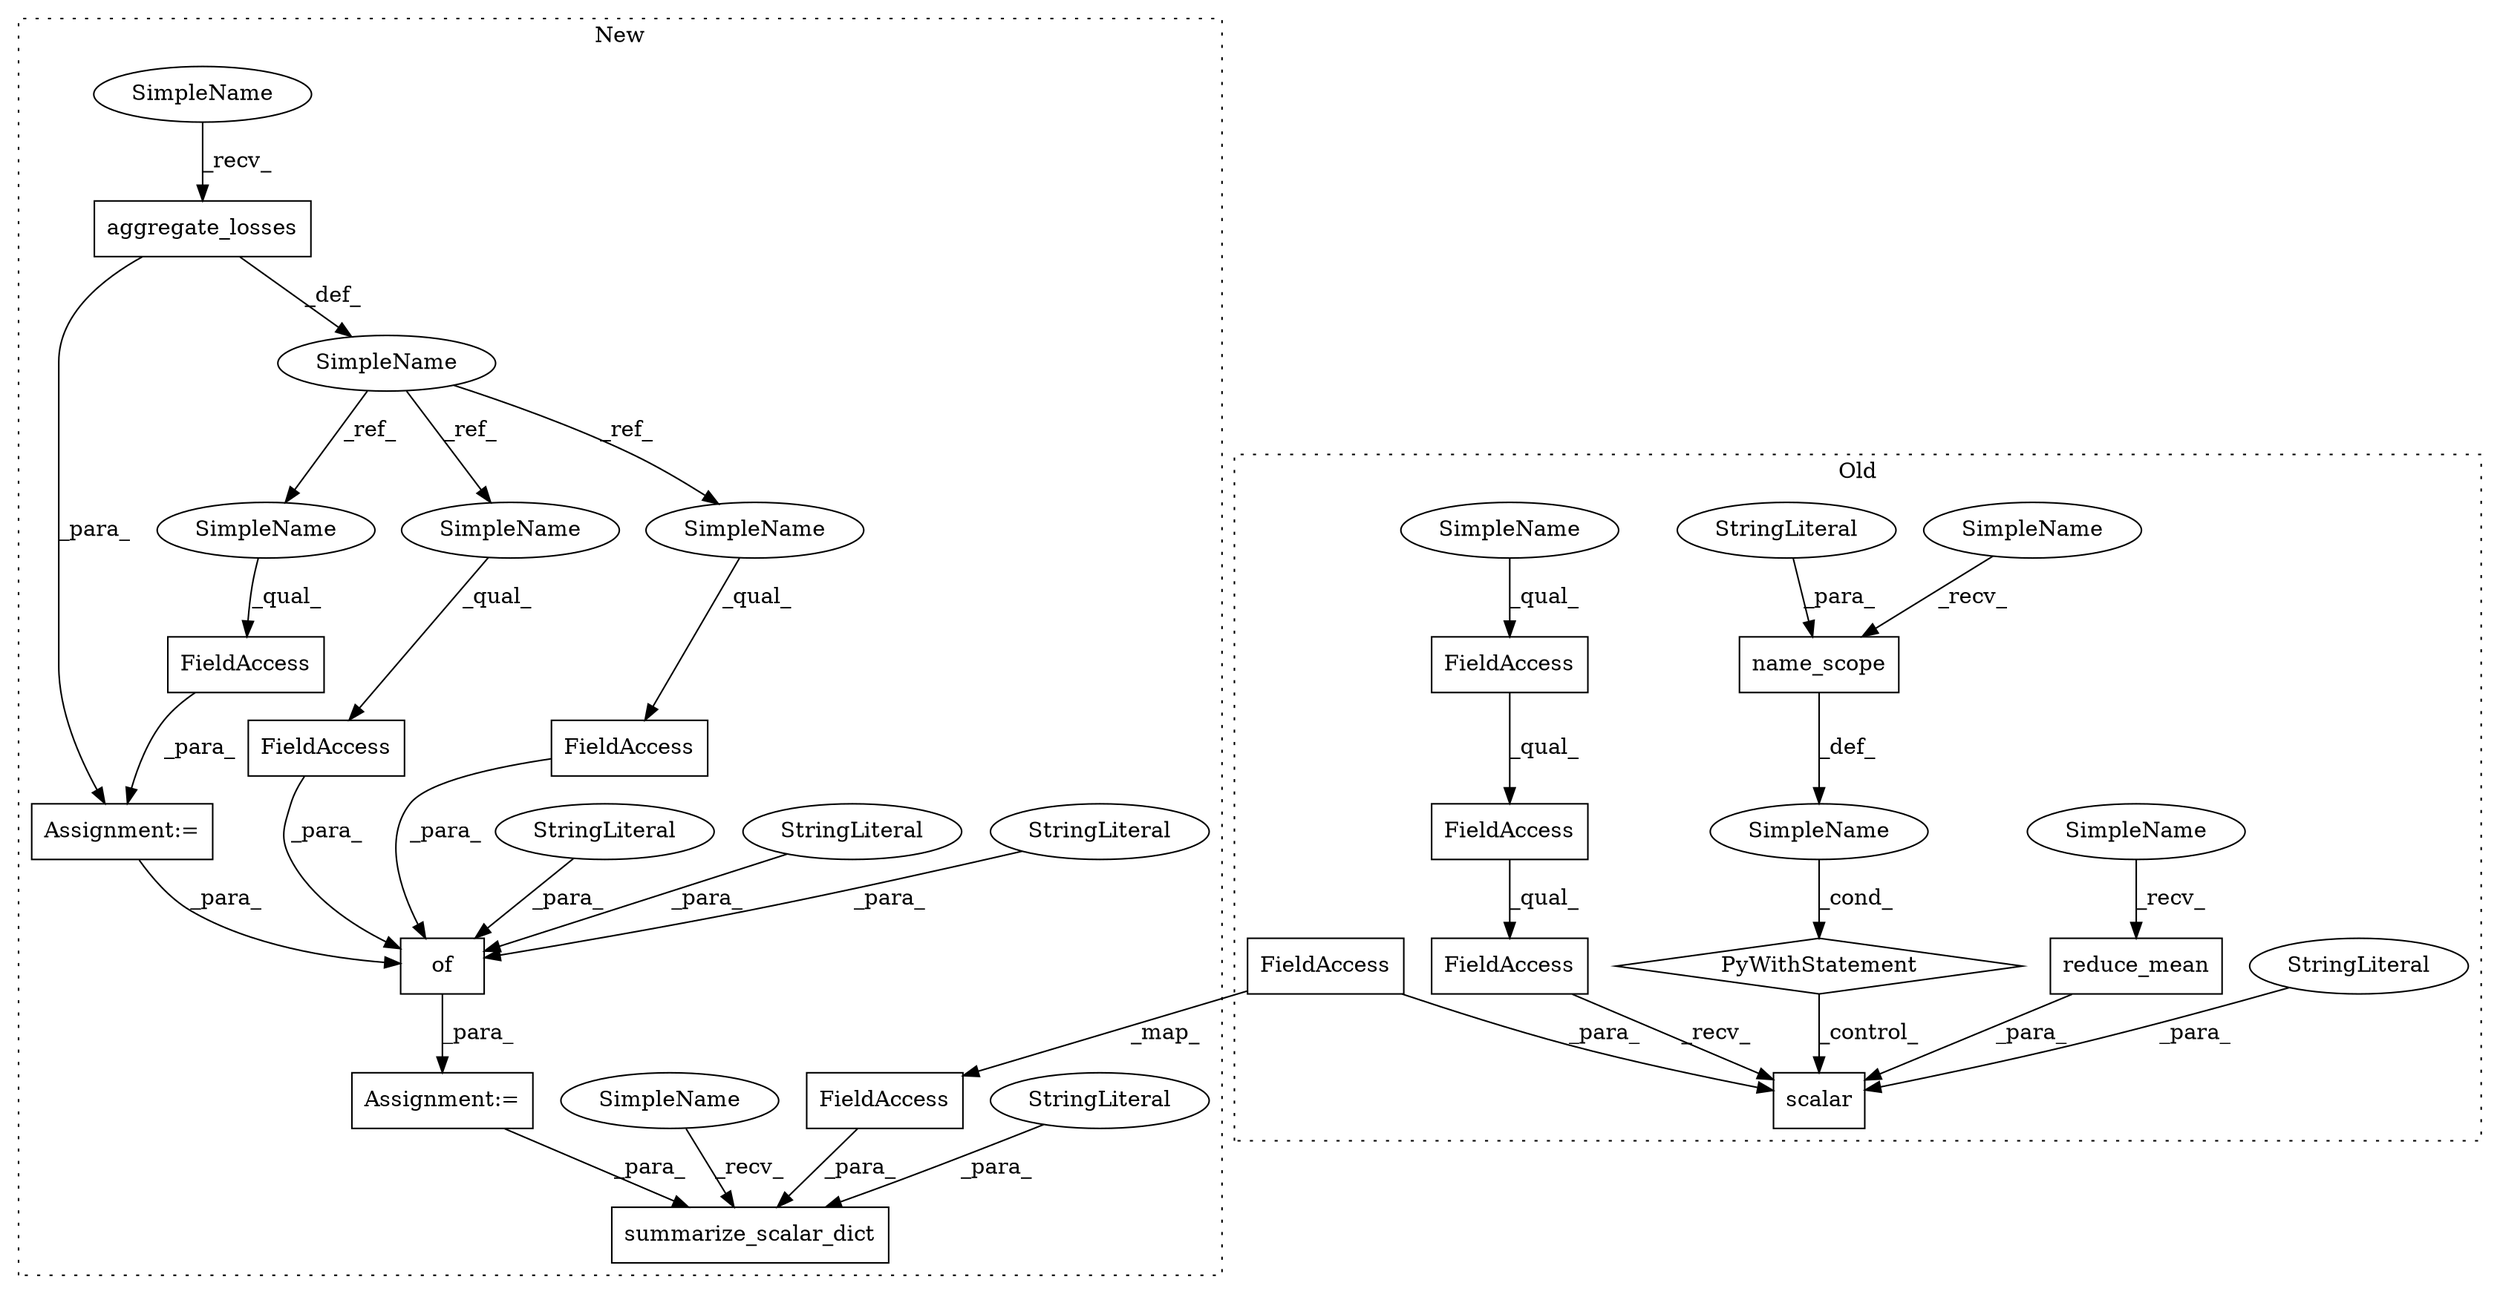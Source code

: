 digraph G {
subgraph cluster0 {
1 [label="reduce_mean" a="32" s="4852,4869" l="12,1" shape="box"];
4 [label="FieldAccess" a="22" s="4932" l="17" shape="box"];
8 [label="name_scope" a="32" s="4899,4919" l="11,1" shape="box"];
9 [label="PyWithStatement" a="104" s="4878,4920" l="10,2" shape="diamond"];
10 [label="SimpleName" a="42" s="" l="" shape="ellipse"];
11 [label="scalar" a="32" s="4961,5003" l="7,1" shape="box"];
12 [label="StringLiteral" a="45" s="4968" l="6" shape="ellipse"];
13 [label="StringLiteral" a="45" s="4910" l="9" shape="ellipse"];
15 [label="FieldAccess" a="22" s="4932" l="28" shape="box"];
19 [label="FieldAccess" a="22" s="4932" l="20" shape="box"];
25 [label="FieldAccess" a="22" s="4980" l="23" shape="box"];
26 [label="SimpleName" a="42" s="4841" l="10" shape="ellipse"];
27 [label="SimpleName" a="42" s="4888" l="10" shape="ellipse"];
28 [label="SimpleName" a="42" s="4932" l="10" shape="ellipse"];
label = "Old";
style="dotted";
}
subgraph cluster1 {
2 [label="of" a="32" s="4974,5060" l="3,1" shape="box"];
3 [label="StringLiteral" a="45" s="5002" l="10" shape="ellipse"];
5 [label="aggregate_losses" a="32" s="4852,4911" l="17,1" shape="box"];
6 [label="StringLiteral" a="45" s="4977" l="6" shape="ellipse"];
7 [label="StringLiteral" a="45" s="5037" l="12" shape="ellipse"];
14 [label="summarize_scalar_dict" a="32" s="5076,5143" l="22,1" shape="box"];
16 [label="FieldAccess" a="22" s="4984" l="17" shape="box"];
17 [label="SimpleName" a="42" s="4836" l="8" shape="ellipse"];
18 [label="FieldAccess" a="22" s="5013" l="23" shape="box"];
20 [label="FieldAccess" a="22" s="4931" l="19" shape="box"];
21 [label="Assignment:=" a="7" s="4969" l="1" shape="box"];
22 [label="Assignment:=" a="7" s="4930" l="1" shape="box"];
23 [label="StringLiteral" a="45" s="5134" l="9" shape="ellipse"];
24 [label="FieldAccess" a="22" s="5110" l="23" shape="box"];
29 [label="SimpleName" a="42" s="5069" l="6" shape="ellipse"];
30 [label="SimpleName" a="42" s="4845" l="6" shape="ellipse"];
31 [label="SimpleName" a="42" s="5013" l="8" shape="ellipse"];
32 [label="SimpleName" a="42" s="4931" l="8" shape="ellipse"];
33 [label="SimpleName" a="42" s="4984" l="8" shape="ellipse"];
label = "New";
style="dotted";
}
1 -> 11 [label="_para_"];
2 -> 21 [label="_para_"];
3 -> 2 [label="_para_"];
4 -> 19 [label="_qual_"];
5 -> 22 [label="_para_"];
5 -> 17 [label="_def_"];
6 -> 2 [label="_para_"];
7 -> 2 [label="_para_"];
8 -> 10 [label="_def_"];
9 -> 11 [label="_control_"];
10 -> 9 [label="_cond_"];
12 -> 11 [label="_para_"];
13 -> 8 [label="_para_"];
15 -> 11 [label="_recv_"];
16 -> 2 [label="_para_"];
17 -> 32 [label="_ref_"];
17 -> 31 [label="_ref_"];
17 -> 33 [label="_ref_"];
18 -> 2 [label="_para_"];
19 -> 15 [label="_qual_"];
20 -> 22 [label="_para_"];
21 -> 14 [label="_para_"];
22 -> 2 [label="_para_"];
23 -> 14 [label="_para_"];
24 -> 14 [label="_para_"];
25 -> 11 [label="_para_"];
25 -> 24 [label="_map_"];
26 -> 1 [label="_recv_"];
27 -> 8 [label="_recv_"];
28 -> 4 [label="_qual_"];
29 -> 14 [label="_recv_"];
30 -> 5 [label="_recv_"];
31 -> 18 [label="_qual_"];
32 -> 20 [label="_qual_"];
33 -> 16 [label="_qual_"];
}